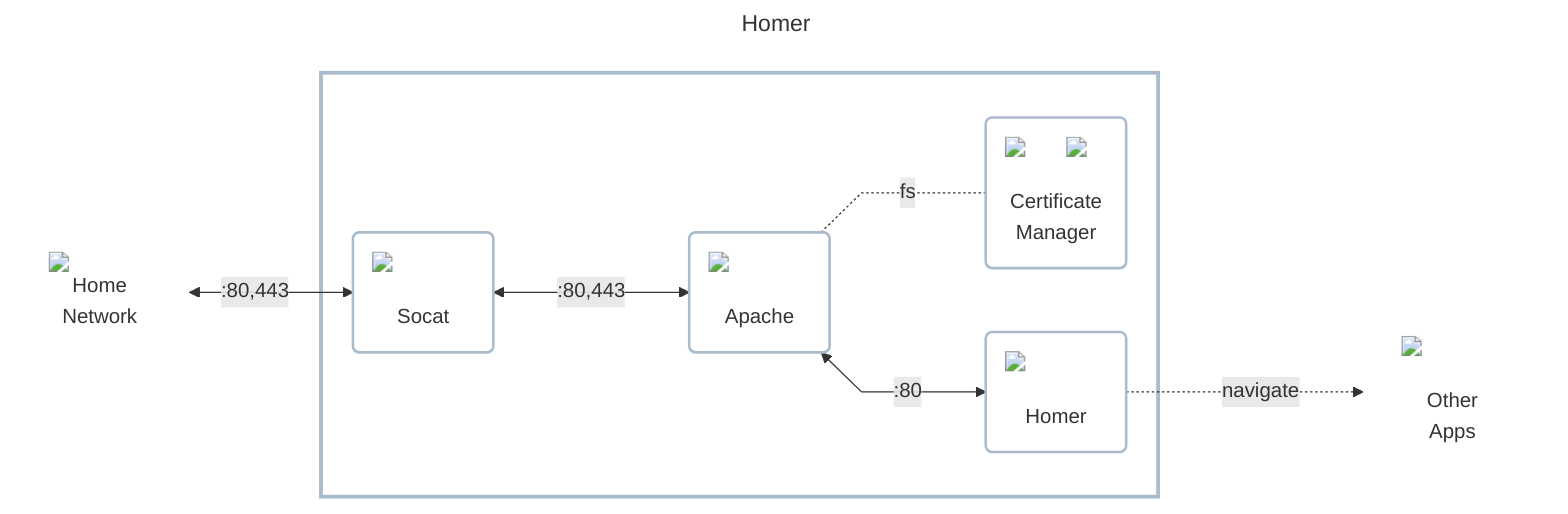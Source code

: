 ---
title: Homer
---
%%{ init : { "theme" : "default", "flowchart" : { "curve" : "linear" }}}%%

flowchart LR
    classDef default fill:#00000000,stroke:#00000000,stroke-width:0px;
    classDef component fill:#00000000,stroke:#aabbccff,stroke-width:2px;
    classDef section fill:#00000000,stroke:#aabbccff,stroke-width:3px;

    home_network["<img src='../../../../icons/network.png' style='min-width:80px;max-width:80px' />Home<br />Network"]

    subgraph app_wrapper[" "]
        socket_proxy("<img src='../../../../icons/ingress.png' style='min-width:80px;max-width:80px' /><br />Socat")
        http_proxy("<img src='../../../../icons/apache.png' style='min-width:80px;max-width:80px' /><br />Apache")
        certificate_manager("<img src='../../../../icons/cronjob.png' style='min-width:32px;max-width:32px;position:absolute;top:0;right:0' /><img src='../../../../icons/lets-encrypt.png' style='min-width:80px;max-width:80px' /><br />Certificate<br />Manager")
        app("<img src='../../../../icons/homer.png' style='min-width:80px;max-width:80px' /><br />Homer")

        class app component
        class certificate_manager component
        class http_proxy component
        class socket_proxy component

        socket_proxy <--->|:80,443| http_proxy <--->|:80| app
        http_proxy -..-|fs| certificate_manager
    end
    class app_wrapper section

    other_apps["<img src='../../../../icons/apps.png' style='min-width:80px;max-width:80px' /><br />Other<br />Apps"]

    home_network <-->|:80,443| socket_proxy
    app -..->|navigate| other_apps